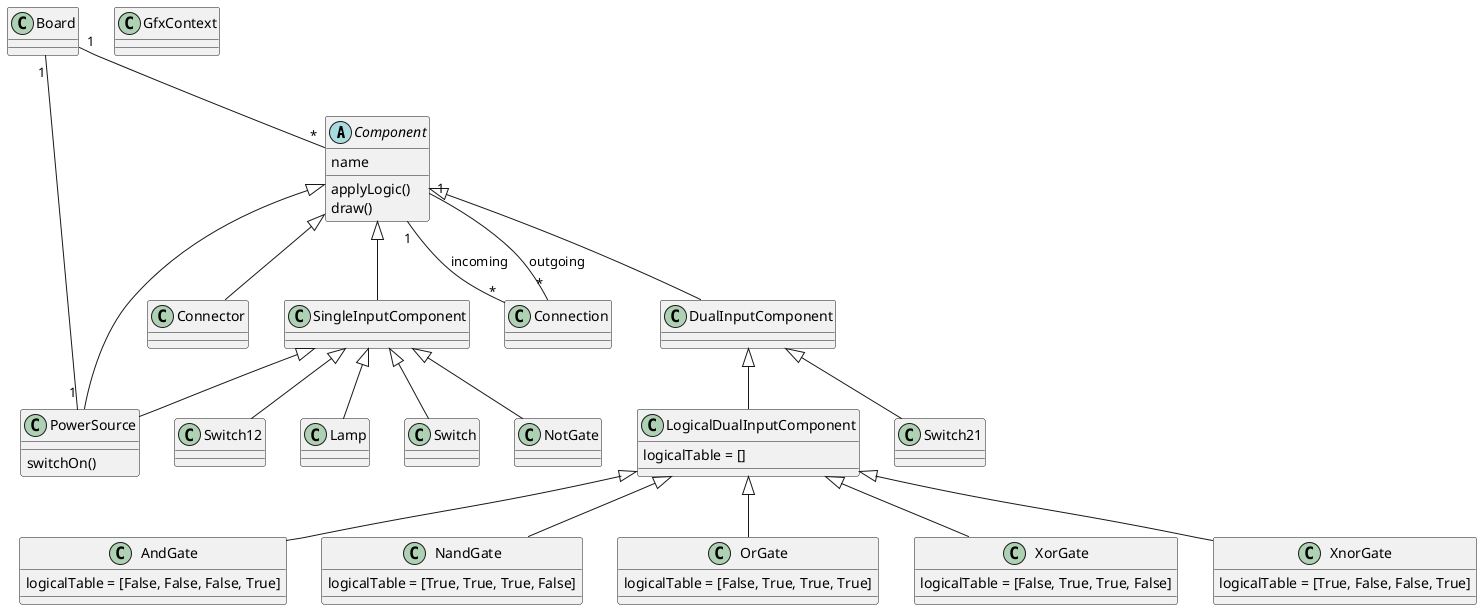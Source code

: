 @startuml 

abstract class Component{
name
applyLogic()
draw()
}

class GfxContext

class Connector{
}

class SingleInputComponent{
}
class DualInputComponent{
}

class LogicalDualInputComponent{
logicalTable = []
}

class PowerSource{
switchOn()
}

class Connection

class AndGate{
logicalTable = [False, False, False, True]
}

class NandGate{
logicalTable = [True, True, True, False]
}

class OrGate{
logicalTable = [False, True, True, True]
}

class Switch{
}

class NotGate{
}

class XorGate{
logicalTable = [False, True, True, False]
}

class XnorGate{
logicalTable = [True, False, False, True]
}

class Switch12{
}

class Switch21{
}

class Lamp{
}



Component <|-- SingleInputComponent
Component <|-- DualInputComponent
Component <|-- PowerSource
Component <|-- Connector

DualInputComponent <|-- Switch21
DualInputComponent <|-- LogicalDualInputComponent
LogicalDualInputComponent <|-- AndGate
LogicalDualInputComponent <|-- NandGate
LogicalDualInputComponent <|-- OrGate
LogicalDualInputComponent <|-- XorGate
LogicalDualInputComponent <|-- XnorGate

SingleInputComponent <|-- Switch
SingleInputComponent <|-- NotGate
SingleInputComponent <|-- PowerSource
SingleInputComponent <|-- Lamp


SingleInputComponent <|-- Switch12

class Board 


Board "1" -- "*" Component
Board "1" -- "1" PowerSource
Component "1" -- "*" Connection : incoming
Component "1" -- "*" Connection : outgoing

@enduml